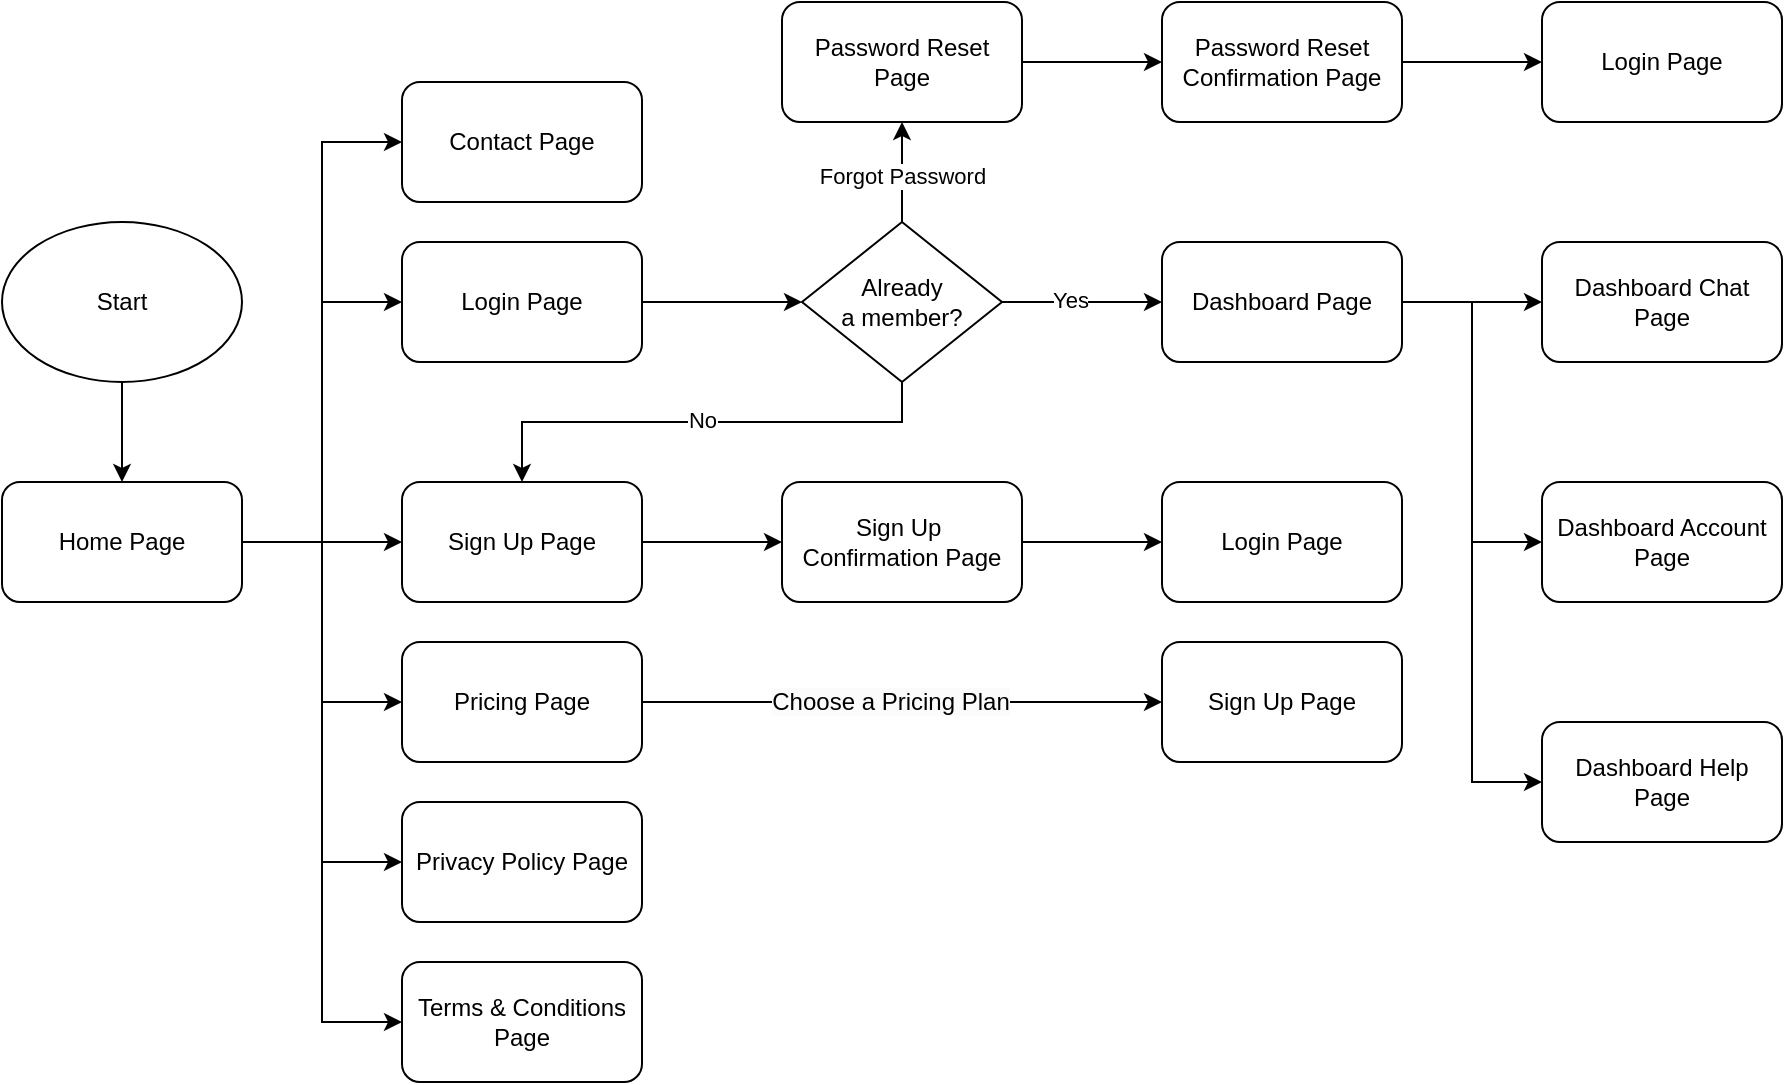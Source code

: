 <mxfile version="24.2.5" type="device">
  <diagram name="Page-1" id="PDoM7H3jakKwPM1TBmIX">
    <mxGraphModel dx="1466" dy="937" grid="1" gridSize="10" guides="1" tooltips="1" connect="1" arrows="1" fold="1" page="1" pageScale="1" pageWidth="1100" pageHeight="850" math="0" shadow="0">
      <root>
        <mxCell id="0" />
        <mxCell id="1" parent="0" />
        <mxCell id="e5i484eKZmnQZ5HUYei9-24" value="" style="edgeStyle=orthogonalEdgeStyle;rounded=0;orthogonalLoop=1;jettySize=auto;html=1;" edge="1" parent="1" source="e5i484eKZmnQZ5HUYei9-5" target="e5i484eKZmnQZ5HUYei9-16">
          <mxGeometry relative="1" as="geometry" />
        </mxCell>
        <mxCell id="e5i484eKZmnQZ5HUYei9-5" value="Start" style="ellipse;whiteSpace=wrap;html=1;" vertex="1" parent="1">
          <mxGeometry x="40" y="160" width="120" height="80" as="geometry" />
        </mxCell>
        <mxCell id="e5i484eKZmnQZ5HUYei9-30" value="" style="edgeStyle=orthogonalEdgeStyle;rounded=0;orthogonalLoop=1;jettySize=auto;html=1;" edge="1" parent="1">
          <mxGeometry relative="1" as="geometry">
            <mxPoint x="540" y="200" as="sourcePoint" />
            <mxPoint x="620.0" y="200" as="targetPoint" />
          </mxGeometry>
        </mxCell>
        <mxCell id="e5i484eKZmnQZ5HUYei9-49" value="Yes" style="edgeLabel;html=1;align=center;verticalAlign=middle;resizable=0;points=[];" vertex="1" connectable="0" parent="e5i484eKZmnQZ5HUYei9-30">
          <mxGeometry x="-0.147" y="-1" relative="1" as="geometry">
            <mxPoint y="-2" as="offset" />
          </mxGeometry>
        </mxCell>
        <mxCell id="e5i484eKZmnQZ5HUYei9-38" style="edgeStyle=orthogonalEdgeStyle;rounded=0;orthogonalLoop=1;jettySize=auto;html=1;entryX=0.5;entryY=0;entryDx=0;entryDy=0;" edge="1" parent="1" source="e5i484eKZmnQZ5HUYei9-6" target="e5i484eKZmnQZ5HUYei9-15">
          <mxGeometry relative="1" as="geometry">
            <Array as="points">
              <mxPoint x="490" y="260" />
              <mxPoint x="300" y="260" />
            </Array>
          </mxGeometry>
        </mxCell>
        <mxCell id="e5i484eKZmnQZ5HUYei9-50" value="No" style="edgeLabel;html=1;align=center;verticalAlign=middle;resizable=0;points=[];" vertex="1" connectable="0" parent="e5i484eKZmnQZ5HUYei9-38">
          <mxGeometry x="0.0" y="1" relative="1" as="geometry">
            <mxPoint y="-2" as="offset" />
          </mxGeometry>
        </mxCell>
        <mxCell id="e5i484eKZmnQZ5HUYei9-55" value="" style="edgeStyle=orthogonalEdgeStyle;rounded=0;orthogonalLoop=1;jettySize=auto;html=1;" edge="1" parent="1" source="e5i484eKZmnQZ5HUYei9-6" target="e5i484eKZmnQZ5HUYei9-53">
          <mxGeometry relative="1" as="geometry" />
        </mxCell>
        <mxCell id="e5i484eKZmnQZ5HUYei9-56" value="Forgot Password" style="edgeLabel;html=1;align=center;verticalAlign=middle;resizable=0;points=[];" vertex="1" connectable="0" parent="e5i484eKZmnQZ5HUYei9-55">
          <mxGeometry x="-0.07" relative="1" as="geometry">
            <mxPoint as="offset" />
          </mxGeometry>
        </mxCell>
        <mxCell id="e5i484eKZmnQZ5HUYei9-6" value="Already a&amp;nbsp;&lt;span style=&quot;background-color: initial;&quot;&gt;member?&lt;/span&gt;" style="rhombus;whiteSpace=wrap;html=1;" vertex="1" parent="1">
          <mxGeometry x="440" y="160" width="100" height="80" as="geometry" />
        </mxCell>
        <mxCell id="e5i484eKZmnQZ5HUYei9-29" value="" style="edgeStyle=orthogonalEdgeStyle;rounded=0;orthogonalLoop=1;jettySize=auto;html=1;" edge="1" parent="1" source="e5i484eKZmnQZ5HUYei9-10" target="e5i484eKZmnQZ5HUYei9-6">
          <mxGeometry relative="1" as="geometry" />
        </mxCell>
        <mxCell id="e5i484eKZmnQZ5HUYei9-10" value="Login Page" style="rounded=1;whiteSpace=wrap;html=1;" vertex="1" parent="1">
          <mxGeometry x="240" y="170" width="120" height="60" as="geometry" />
        </mxCell>
        <mxCell id="e5i484eKZmnQZ5HUYei9-63" value="" style="edgeStyle=orthogonalEdgeStyle;rounded=0;orthogonalLoop=1;jettySize=auto;html=1;" edge="1" parent="1" source="e5i484eKZmnQZ5HUYei9-11" target="e5i484eKZmnQZ5HUYei9-60">
          <mxGeometry relative="1" as="geometry" />
        </mxCell>
        <mxCell id="e5i484eKZmnQZ5HUYei9-64" style="edgeStyle=orthogonalEdgeStyle;rounded=0;orthogonalLoop=1;jettySize=auto;html=1;entryX=0;entryY=0.5;entryDx=0;entryDy=0;" edge="1" parent="1" source="e5i484eKZmnQZ5HUYei9-11" target="e5i484eKZmnQZ5HUYei9-61">
          <mxGeometry relative="1" as="geometry" />
        </mxCell>
        <mxCell id="e5i484eKZmnQZ5HUYei9-66" style="edgeStyle=orthogonalEdgeStyle;rounded=0;orthogonalLoop=1;jettySize=auto;html=1;entryX=0;entryY=0.5;entryDx=0;entryDy=0;" edge="1" parent="1" source="e5i484eKZmnQZ5HUYei9-11" target="e5i484eKZmnQZ5HUYei9-62">
          <mxGeometry relative="1" as="geometry" />
        </mxCell>
        <mxCell id="e5i484eKZmnQZ5HUYei9-11" value="Dashboard Page" style="rounded=1;whiteSpace=wrap;html=1;" vertex="1" parent="1">
          <mxGeometry x="620" y="170" width="120" height="60" as="geometry" />
        </mxCell>
        <mxCell id="e5i484eKZmnQZ5HUYei9-14" value="Contact Page" style="rounded=1;whiteSpace=wrap;html=1;" vertex="1" parent="1">
          <mxGeometry x="240" y="90" width="120" height="60" as="geometry" />
        </mxCell>
        <mxCell id="e5i484eKZmnQZ5HUYei9-40" value="" style="edgeStyle=orthogonalEdgeStyle;rounded=0;orthogonalLoop=1;jettySize=auto;html=1;" edge="1" parent="1" source="e5i484eKZmnQZ5HUYei9-15" target="e5i484eKZmnQZ5HUYei9-39">
          <mxGeometry relative="1" as="geometry" />
        </mxCell>
        <mxCell id="e5i484eKZmnQZ5HUYei9-15" value="Sign Up Page" style="rounded=1;whiteSpace=wrap;html=1;" vertex="1" parent="1">
          <mxGeometry x="240" y="290" width="120" height="60" as="geometry" />
        </mxCell>
        <mxCell id="e5i484eKZmnQZ5HUYei9-31" style="edgeStyle=orthogonalEdgeStyle;rounded=0;orthogonalLoop=1;jettySize=auto;html=1;entryX=0;entryY=0.5;entryDx=0;entryDy=0;" edge="1" parent="1" source="e5i484eKZmnQZ5HUYei9-16" target="e5i484eKZmnQZ5HUYei9-14">
          <mxGeometry relative="1" as="geometry" />
        </mxCell>
        <mxCell id="e5i484eKZmnQZ5HUYei9-32" style="edgeStyle=orthogonalEdgeStyle;rounded=0;orthogonalLoop=1;jettySize=auto;html=1;entryX=0;entryY=0.5;entryDx=0;entryDy=0;" edge="1" parent="1" source="e5i484eKZmnQZ5HUYei9-16" target="e5i484eKZmnQZ5HUYei9-10">
          <mxGeometry relative="1" as="geometry" />
        </mxCell>
        <mxCell id="e5i484eKZmnQZ5HUYei9-33" style="edgeStyle=orthogonalEdgeStyle;rounded=0;orthogonalLoop=1;jettySize=auto;html=1;entryX=0;entryY=0.5;entryDx=0;entryDy=0;" edge="1" parent="1" source="e5i484eKZmnQZ5HUYei9-16" target="e5i484eKZmnQZ5HUYei9-15">
          <mxGeometry relative="1" as="geometry" />
        </mxCell>
        <mxCell id="e5i484eKZmnQZ5HUYei9-34" style="edgeStyle=orthogonalEdgeStyle;rounded=0;orthogonalLoop=1;jettySize=auto;html=1;entryX=0;entryY=0.5;entryDx=0;entryDy=0;" edge="1" parent="1" source="e5i484eKZmnQZ5HUYei9-16" target="e5i484eKZmnQZ5HUYei9-19">
          <mxGeometry relative="1" as="geometry" />
        </mxCell>
        <mxCell id="e5i484eKZmnQZ5HUYei9-35" style="edgeStyle=orthogonalEdgeStyle;rounded=0;orthogonalLoop=1;jettySize=auto;html=1;entryX=0;entryY=0.5;entryDx=0;entryDy=0;" edge="1" parent="1" source="e5i484eKZmnQZ5HUYei9-16" target="e5i484eKZmnQZ5HUYei9-17">
          <mxGeometry relative="1" as="geometry" />
        </mxCell>
        <mxCell id="e5i484eKZmnQZ5HUYei9-36" style="edgeStyle=orthogonalEdgeStyle;rounded=0;orthogonalLoop=1;jettySize=auto;html=1;entryX=0;entryY=0.5;entryDx=0;entryDy=0;" edge="1" parent="1" source="e5i484eKZmnQZ5HUYei9-16" target="e5i484eKZmnQZ5HUYei9-18">
          <mxGeometry relative="1" as="geometry" />
        </mxCell>
        <mxCell id="e5i484eKZmnQZ5HUYei9-16" value="Home Page" style="rounded=1;whiteSpace=wrap;html=1;" vertex="1" parent="1">
          <mxGeometry x="40" y="290" width="120" height="60" as="geometry" />
        </mxCell>
        <mxCell id="e5i484eKZmnQZ5HUYei9-17" value="Privacy Policy Page" style="rounded=1;whiteSpace=wrap;html=1;" vertex="1" parent="1">
          <mxGeometry x="240" y="450" width="120" height="60" as="geometry" />
        </mxCell>
        <mxCell id="e5i484eKZmnQZ5HUYei9-18" value="Terms &amp;amp; Conditions Page" style="rounded=1;whiteSpace=wrap;html=1;" vertex="1" parent="1">
          <mxGeometry x="240" y="530" width="120" height="60" as="geometry" />
        </mxCell>
        <mxCell id="e5i484eKZmnQZ5HUYei9-51" style="edgeStyle=orthogonalEdgeStyle;rounded=0;orthogonalLoop=1;jettySize=auto;html=1;entryX=0;entryY=0.5;entryDx=0;entryDy=0;" edge="1" parent="1">
          <mxGeometry relative="1" as="geometry">
            <mxPoint x="360" y="400" as="sourcePoint" />
            <mxPoint x="620" y="400" as="targetPoint" />
          </mxGeometry>
        </mxCell>
        <mxCell id="e5i484eKZmnQZ5HUYei9-52" value="&lt;span style=&quot;font-size: 12px; background-color: rgb(251, 251, 251);&quot;&gt;Choose a Pricing Plan&lt;/span&gt;" style="edgeLabel;html=1;align=center;verticalAlign=middle;resizable=0;points=[];" vertex="1" connectable="0" parent="e5i484eKZmnQZ5HUYei9-51">
          <mxGeometry x="-0.048" y="-1" relative="1" as="geometry">
            <mxPoint y="-1" as="offset" />
          </mxGeometry>
        </mxCell>
        <mxCell id="e5i484eKZmnQZ5HUYei9-19" value="Pricing Page" style="rounded=1;whiteSpace=wrap;html=1;" vertex="1" parent="1">
          <mxGeometry x="240" y="370" width="120" height="60" as="geometry" />
        </mxCell>
        <mxCell id="e5i484eKZmnQZ5HUYei9-47" value="" style="edgeStyle=orthogonalEdgeStyle;rounded=0;orthogonalLoop=1;jettySize=auto;html=1;" edge="1" parent="1" source="e5i484eKZmnQZ5HUYei9-39" target="e5i484eKZmnQZ5HUYei9-46">
          <mxGeometry relative="1" as="geometry" />
        </mxCell>
        <mxCell id="e5i484eKZmnQZ5HUYei9-39" value="Sign Up&amp;nbsp;&lt;div&gt;&lt;span style=&quot;background-color: initial;&quot;&gt;Confirmation Page&lt;/span&gt;&lt;/div&gt;" style="rounded=1;whiteSpace=wrap;html=1;" vertex="1" parent="1">
          <mxGeometry x="430" y="290" width="120" height="60" as="geometry" />
        </mxCell>
        <mxCell id="e5i484eKZmnQZ5HUYei9-44" value="Sign Up Page" style="rounded=1;whiteSpace=wrap;html=1;" vertex="1" parent="1">
          <mxGeometry x="620" y="370" width="120" height="60" as="geometry" />
        </mxCell>
        <mxCell id="e5i484eKZmnQZ5HUYei9-46" value="&lt;div&gt;&lt;span style=&quot;background-color: initial;&quot;&gt;Login Page&lt;/span&gt;&lt;/div&gt;" style="rounded=1;whiteSpace=wrap;html=1;" vertex="1" parent="1">
          <mxGeometry x="620" y="290" width="120" height="60" as="geometry" />
        </mxCell>
        <mxCell id="e5i484eKZmnQZ5HUYei9-57" value="" style="edgeStyle=orthogonalEdgeStyle;rounded=0;orthogonalLoop=1;jettySize=auto;html=1;" edge="1" parent="1" source="e5i484eKZmnQZ5HUYei9-53" target="e5i484eKZmnQZ5HUYei9-54">
          <mxGeometry relative="1" as="geometry" />
        </mxCell>
        <mxCell id="e5i484eKZmnQZ5HUYei9-53" value="Password Reset Page" style="rounded=1;whiteSpace=wrap;html=1;" vertex="1" parent="1">
          <mxGeometry x="430" y="50" width="120" height="60" as="geometry" />
        </mxCell>
        <mxCell id="e5i484eKZmnQZ5HUYei9-59" value="" style="edgeStyle=orthogonalEdgeStyle;rounded=0;orthogonalLoop=1;jettySize=auto;html=1;" edge="1" parent="1" source="e5i484eKZmnQZ5HUYei9-54" target="e5i484eKZmnQZ5HUYei9-58">
          <mxGeometry relative="1" as="geometry" />
        </mxCell>
        <mxCell id="e5i484eKZmnQZ5HUYei9-54" value="Password Reset Confirmation Page" style="rounded=1;whiteSpace=wrap;html=1;" vertex="1" parent="1">
          <mxGeometry x="620" y="50" width="120" height="60" as="geometry" />
        </mxCell>
        <mxCell id="e5i484eKZmnQZ5HUYei9-58" value="&lt;div&gt;&lt;span style=&quot;background-color: initial;&quot;&gt;Login Page&lt;/span&gt;&lt;/div&gt;" style="rounded=1;whiteSpace=wrap;html=1;" vertex="1" parent="1">
          <mxGeometry x="810" y="50" width="120" height="60" as="geometry" />
        </mxCell>
        <mxCell id="e5i484eKZmnQZ5HUYei9-60" value="Dashboard Chat Page" style="rounded=1;whiteSpace=wrap;html=1;" vertex="1" parent="1">
          <mxGeometry x="810" y="170" width="120" height="60" as="geometry" />
        </mxCell>
        <mxCell id="e5i484eKZmnQZ5HUYei9-61" value="Dashboard Account Page" style="rounded=1;whiteSpace=wrap;html=1;" vertex="1" parent="1">
          <mxGeometry x="810" y="290" width="120" height="60" as="geometry" />
        </mxCell>
        <mxCell id="e5i484eKZmnQZ5HUYei9-62" value="Dashboard Help Page" style="rounded=1;whiteSpace=wrap;html=1;" vertex="1" parent="1">
          <mxGeometry x="810" y="410" width="120" height="60" as="geometry" />
        </mxCell>
      </root>
    </mxGraphModel>
  </diagram>
</mxfile>
